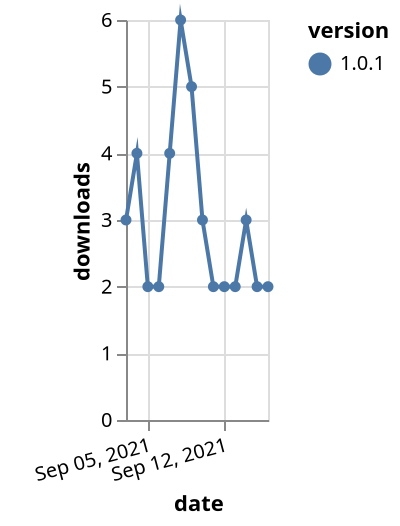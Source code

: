 {"$schema": "https://vega.github.io/schema/vega-lite/v5.json", "description": "A simple bar chart with embedded data.", "data": {"values": [{"date": "2021-09-03", "total": 999, "delta": 3, "version": "1.0.1"}, {"date": "2021-09-04", "total": 1003, "delta": 4, "version": "1.0.1"}, {"date": "2021-09-05", "total": 1005, "delta": 2, "version": "1.0.1"}, {"date": "2021-09-06", "total": 1007, "delta": 2, "version": "1.0.1"}, {"date": "2021-09-07", "total": 1011, "delta": 4, "version": "1.0.1"}, {"date": "2021-09-08", "total": 1017, "delta": 6, "version": "1.0.1"}, {"date": "2021-09-09", "total": 1022, "delta": 5, "version": "1.0.1"}, {"date": "2021-09-10", "total": 1025, "delta": 3, "version": "1.0.1"}, {"date": "2021-09-11", "total": 1027, "delta": 2, "version": "1.0.1"}, {"date": "2021-09-12", "total": 1029, "delta": 2, "version": "1.0.1"}, {"date": "2021-09-13", "total": 1031, "delta": 2, "version": "1.0.1"}, {"date": "2021-09-14", "total": 1034, "delta": 3, "version": "1.0.1"}, {"date": "2021-09-15", "total": 1036, "delta": 2, "version": "1.0.1"}, {"date": "2021-09-16", "total": 1038, "delta": 2, "version": "1.0.1"}]}, "width": "container", "mark": {"type": "line", "point": {"filled": true}}, "encoding": {"x": {"field": "date", "type": "temporal", "timeUnit": "yearmonthdate", "title": "date", "axis": {"labelAngle": -15}}, "y": {"field": "delta", "type": "quantitative", "title": "downloads"}, "color": {"field": "version", "type": "nominal"}, "tooltip": {"field": "delta"}}}